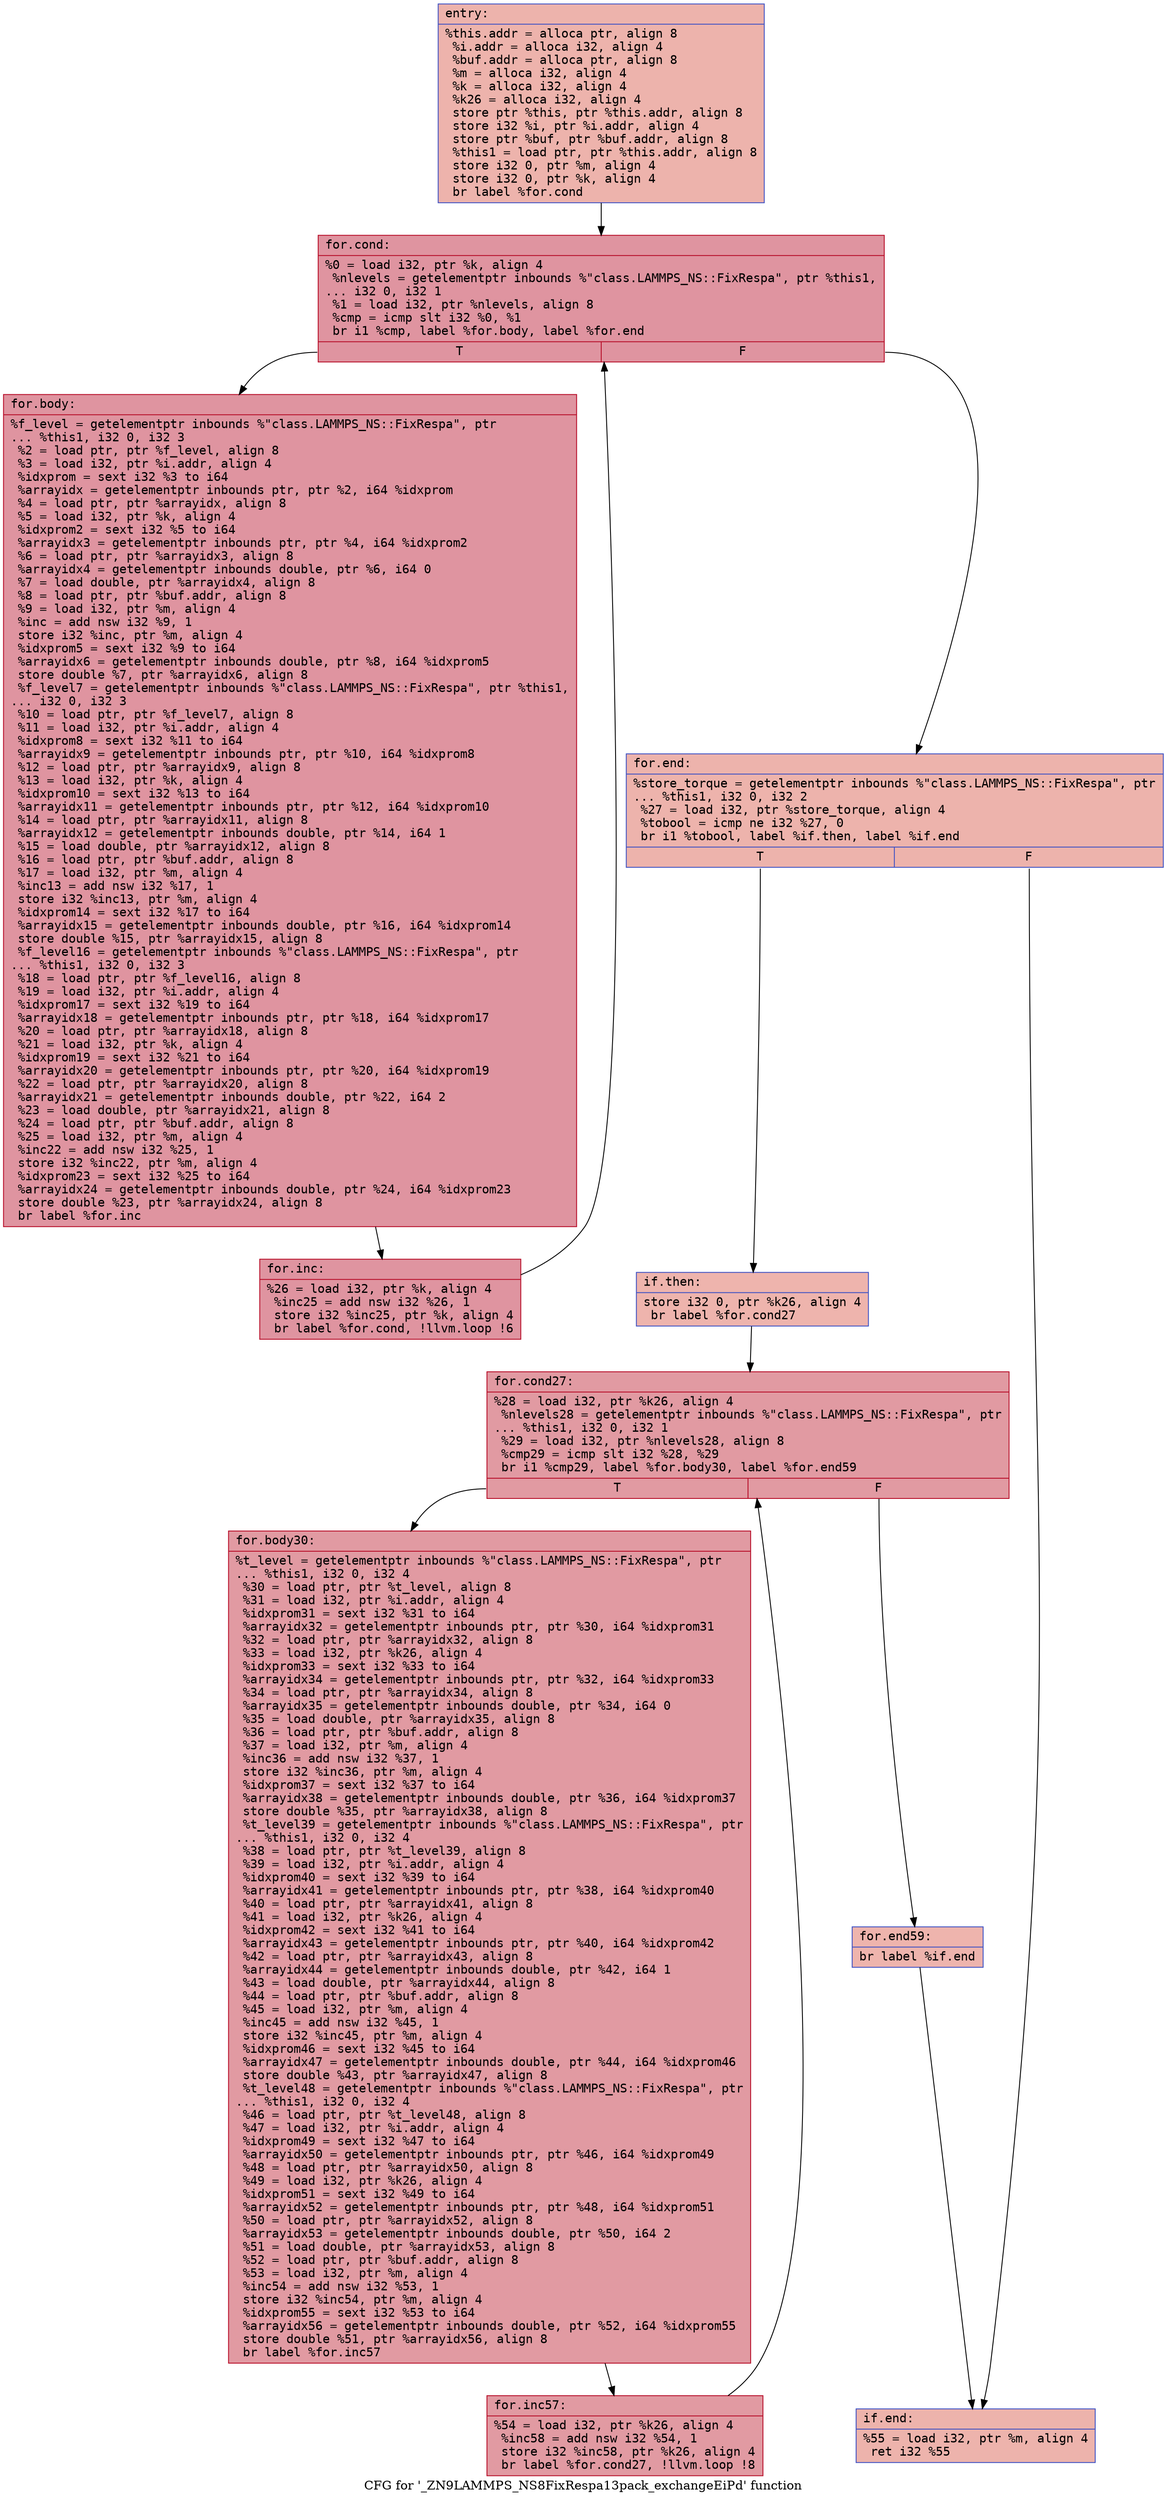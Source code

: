 digraph "CFG for '_ZN9LAMMPS_NS8FixRespa13pack_exchangeEiPd' function" {
	label="CFG for '_ZN9LAMMPS_NS8FixRespa13pack_exchangeEiPd' function";

	Node0x5625a2d0c530 [shape=record,color="#3d50c3ff", style=filled, fillcolor="#d6524470" fontname="Courier",label="{entry:\l|  %this.addr = alloca ptr, align 8\l  %i.addr = alloca i32, align 4\l  %buf.addr = alloca ptr, align 8\l  %m = alloca i32, align 4\l  %k = alloca i32, align 4\l  %k26 = alloca i32, align 4\l  store ptr %this, ptr %this.addr, align 8\l  store i32 %i, ptr %i.addr, align 4\l  store ptr %buf, ptr %buf.addr, align 8\l  %this1 = load ptr, ptr %this.addr, align 8\l  store i32 0, ptr %m, align 4\l  store i32 0, ptr %k, align 4\l  br label %for.cond\l}"];
	Node0x5625a2d0c530 -> Node0x5625a2d0f880[tooltip="entry -> for.cond\nProbability 100.00%" ];
	Node0x5625a2d0f880 [shape=record,color="#b70d28ff", style=filled, fillcolor="#b70d2870" fontname="Courier",label="{for.cond:\l|  %0 = load i32, ptr %k, align 4\l  %nlevels = getelementptr inbounds %\"class.LAMMPS_NS::FixRespa\", ptr %this1,\l... i32 0, i32 1\l  %1 = load i32, ptr %nlevels, align 8\l  %cmp = icmp slt i32 %0, %1\l  br i1 %cmp, label %for.body, label %for.end\l|{<s0>T|<s1>F}}"];
	Node0x5625a2d0f880:s0 -> Node0x5625a2d0fcd0[tooltip="for.cond -> for.body\nProbability 96.88%" ];
	Node0x5625a2d0f880:s1 -> Node0x5625a2d0fd20[tooltip="for.cond -> for.end\nProbability 3.12%" ];
	Node0x5625a2d0fcd0 [shape=record,color="#b70d28ff", style=filled, fillcolor="#b70d2870" fontname="Courier",label="{for.body:\l|  %f_level = getelementptr inbounds %\"class.LAMMPS_NS::FixRespa\", ptr\l... %this1, i32 0, i32 3\l  %2 = load ptr, ptr %f_level, align 8\l  %3 = load i32, ptr %i.addr, align 4\l  %idxprom = sext i32 %3 to i64\l  %arrayidx = getelementptr inbounds ptr, ptr %2, i64 %idxprom\l  %4 = load ptr, ptr %arrayidx, align 8\l  %5 = load i32, ptr %k, align 4\l  %idxprom2 = sext i32 %5 to i64\l  %arrayidx3 = getelementptr inbounds ptr, ptr %4, i64 %idxprom2\l  %6 = load ptr, ptr %arrayidx3, align 8\l  %arrayidx4 = getelementptr inbounds double, ptr %6, i64 0\l  %7 = load double, ptr %arrayidx4, align 8\l  %8 = load ptr, ptr %buf.addr, align 8\l  %9 = load i32, ptr %m, align 4\l  %inc = add nsw i32 %9, 1\l  store i32 %inc, ptr %m, align 4\l  %idxprom5 = sext i32 %9 to i64\l  %arrayidx6 = getelementptr inbounds double, ptr %8, i64 %idxprom5\l  store double %7, ptr %arrayidx6, align 8\l  %f_level7 = getelementptr inbounds %\"class.LAMMPS_NS::FixRespa\", ptr %this1,\l... i32 0, i32 3\l  %10 = load ptr, ptr %f_level7, align 8\l  %11 = load i32, ptr %i.addr, align 4\l  %idxprom8 = sext i32 %11 to i64\l  %arrayidx9 = getelementptr inbounds ptr, ptr %10, i64 %idxprom8\l  %12 = load ptr, ptr %arrayidx9, align 8\l  %13 = load i32, ptr %k, align 4\l  %idxprom10 = sext i32 %13 to i64\l  %arrayidx11 = getelementptr inbounds ptr, ptr %12, i64 %idxprom10\l  %14 = load ptr, ptr %arrayidx11, align 8\l  %arrayidx12 = getelementptr inbounds double, ptr %14, i64 1\l  %15 = load double, ptr %arrayidx12, align 8\l  %16 = load ptr, ptr %buf.addr, align 8\l  %17 = load i32, ptr %m, align 4\l  %inc13 = add nsw i32 %17, 1\l  store i32 %inc13, ptr %m, align 4\l  %idxprom14 = sext i32 %17 to i64\l  %arrayidx15 = getelementptr inbounds double, ptr %16, i64 %idxprom14\l  store double %15, ptr %arrayidx15, align 8\l  %f_level16 = getelementptr inbounds %\"class.LAMMPS_NS::FixRespa\", ptr\l... %this1, i32 0, i32 3\l  %18 = load ptr, ptr %f_level16, align 8\l  %19 = load i32, ptr %i.addr, align 4\l  %idxprom17 = sext i32 %19 to i64\l  %arrayidx18 = getelementptr inbounds ptr, ptr %18, i64 %idxprom17\l  %20 = load ptr, ptr %arrayidx18, align 8\l  %21 = load i32, ptr %k, align 4\l  %idxprom19 = sext i32 %21 to i64\l  %arrayidx20 = getelementptr inbounds ptr, ptr %20, i64 %idxprom19\l  %22 = load ptr, ptr %arrayidx20, align 8\l  %arrayidx21 = getelementptr inbounds double, ptr %22, i64 2\l  %23 = load double, ptr %arrayidx21, align 8\l  %24 = load ptr, ptr %buf.addr, align 8\l  %25 = load i32, ptr %m, align 4\l  %inc22 = add nsw i32 %25, 1\l  store i32 %inc22, ptr %m, align 4\l  %idxprom23 = sext i32 %25 to i64\l  %arrayidx24 = getelementptr inbounds double, ptr %24, i64 %idxprom23\l  store double %23, ptr %arrayidx24, align 8\l  br label %for.inc\l}"];
	Node0x5625a2d0fcd0 -> Node0x5625a2d123b0[tooltip="for.body -> for.inc\nProbability 100.00%" ];
	Node0x5625a2d123b0 [shape=record,color="#b70d28ff", style=filled, fillcolor="#b70d2870" fontname="Courier",label="{for.inc:\l|  %26 = load i32, ptr %k, align 4\l  %inc25 = add nsw i32 %26, 1\l  store i32 %inc25, ptr %k, align 4\l  br label %for.cond, !llvm.loop !6\l}"];
	Node0x5625a2d123b0 -> Node0x5625a2d0f880[tooltip="for.inc -> for.cond\nProbability 100.00%" ];
	Node0x5625a2d0fd20 [shape=record,color="#3d50c3ff", style=filled, fillcolor="#d6524470" fontname="Courier",label="{for.end:\l|  %store_torque = getelementptr inbounds %\"class.LAMMPS_NS::FixRespa\", ptr\l... %this1, i32 0, i32 2\l  %27 = load i32, ptr %store_torque, align 4\l  %tobool = icmp ne i32 %27, 0\l  br i1 %tobool, label %if.then, label %if.end\l|{<s0>T|<s1>F}}"];
	Node0x5625a2d0fd20:s0 -> Node0x5625a2d129c0[tooltip="for.end -> if.then\nProbability 62.50%" ];
	Node0x5625a2d0fd20:s1 -> Node0x5625a2d12a30[tooltip="for.end -> if.end\nProbability 37.50%" ];
	Node0x5625a2d129c0 [shape=record,color="#3d50c3ff", style=filled, fillcolor="#d8564670" fontname="Courier",label="{if.then:\l|  store i32 0, ptr %k26, align 4\l  br label %for.cond27\l}"];
	Node0x5625a2d129c0 -> Node0x5625a2d13210[tooltip="if.then -> for.cond27\nProbability 100.00%" ];
	Node0x5625a2d13210 [shape=record,color="#b70d28ff", style=filled, fillcolor="#bb1b2c70" fontname="Courier",label="{for.cond27:\l|  %28 = load i32, ptr %k26, align 4\l  %nlevels28 = getelementptr inbounds %\"class.LAMMPS_NS::FixRespa\", ptr\l... %this1, i32 0, i32 1\l  %29 = load i32, ptr %nlevels28, align 8\l  %cmp29 = icmp slt i32 %28, %29\l  br i1 %cmp29, label %for.body30, label %for.end59\l|{<s0>T|<s1>F}}"];
	Node0x5625a2d13210:s0 -> Node0x5625a2d135a0[tooltip="for.cond27 -> for.body30\nProbability 96.88%" ];
	Node0x5625a2d13210:s1 -> Node0x5625a2d007c0[tooltip="for.cond27 -> for.end59\nProbability 3.12%" ];
	Node0x5625a2d135a0 [shape=record,color="#b70d28ff", style=filled, fillcolor="#bb1b2c70" fontname="Courier",label="{for.body30:\l|  %t_level = getelementptr inbounds %\"class.LAMMPS_NS::FixRespa\", ptr\l... %this1, i32 0, i32 4\l  %30 = load ptr, ptr %t_level, align 8\l  %31 = load i32, ptr %i.addr, align 4\l  %idxprom31 = sext i32 %31 to i64\l  %arrayidx32 = getelementptr inbounds ptr, ptr %30, i64 %idxprom31\l  %32 = load ptr, ptr %arrayidx32, align 8\l  %33 = load i32, ptr %k26, align 4\l  %idxprom33 = sext i32 %33 to i64\l  %arrayidx34 = getelementptr inbounds ptr, ptr %32, i64 %idxprom33\l  %34 = load ptr, ptr %arrayidx34, align 8\l  %arrayidx35 = getelementptr inbounds double, ptr %34, i64 0\l  %35 = load double, ptr %arrayidx35, align 8\l  %36 = load ptr, ptr %buf.addr, align 8\l  %37 = load i32, ptr %m, align 4\l  %inc36 = add nsw i32 %37, 1\l  store i32 %inc36, ptr %m, align 4\l  %idxprom37 = sext i32 %37 to i64\l  %arrayidx38 = getelementptr inbounds double, ptr %36, i64 %idxprom37\l  store double %35, ptr %arrayidx38, align 8\l  %t_level39 = getelementptr inbounds %\"class.LAMMPS_NS::FixRespa\", ptr\l... %this1, i32 0, i32 4\l  %38 = load ptr, ptr %t_level39, align 8\l  %39 = load i32, ptr %i.addr, align 4\l  %idxprom40 = sext i32 %39 to i64\l  %arrayidx41 = getelementptr inbounds ptr, ptr %38, i64 %idxprom40\l  %40 = load ptr, ptr %arrayidx41, align 8\l  %41 = load i32, ptr %k26, align 4\l  %idxprom42 = sext i32 %41 to i64\l  %arrayidx43 = getelementptr inbounds ptr, ptr %40, i64 %idxprom42\l  %42 = load ptr, ptr %arrayidx43, align 8\l  %arrayidx44 = getelementptr inbounds double, ptr %42, i64 1\l  %43 = load double, ptr %arrayidx44, align 8\l  %44 = load ptr, ptr %buf.addr, align 8\l  %45 = load i32, ptr %m, align 4\l  %inc45 = add nsw i32 %45, 1\l  store i32 %inc45, ptr %m, align 4\l  %idxprom46 = sext i32 %45 to i64\l  %arrayidx47 = getelementptr inbounds double, ptr %44, i64 %idxprom46\l  store double %43, ptr %arrayidx47, align 8\l  %t_level48 = getelementptr inbounds %\"class.LAMMPS_NS::FixRespa\", ptr\l... %this1, i32 0, i32 4\l  %46 = load ptr, ptr %t_level48, align 8\l  %47 = load i32, ptr %i.addr, align 4\l  %idxprom49 = sext i32 %47 to i64\l  %arrayidx50 = getelementptr inbounds ptr, ptr %46, i64 %idxprom49\l  %48 = load ptr, ptr %arrayidx50, align 8\l  %49 = load i32, ptr %k26, align 4\l  %idxprom51 = sext i32 %49 to i64\l  %arrayidx52 = getelementptr inbounds ptr, ptr %48, i64 %idxprom51\l  %50 = load ptr, ptr %arrayidx52, align 8\l  %arrayidx53 = getelementptr inbounds double, ptr %50, i64 2\l  %51 = load double, ptr %arrayidx53, align 8\l  %52 = load ptr, ptr %buf.addr, align 8\l  %53 = load i32, ptr %m, align 4\l  %inc54 = add nsw i32 %53, 1\l  store i32 %inc54, ptr %m, align 4\l  %idxprom55 = sext i32 %53 to i64\l  %arrayidx56 = getelementptr inbounds double, ptr %52, i64 %idxprom55\l  store double %51, ptr %arrayidx56, align 8\l  br label %for.inc57\l}"];
	Node0x5625a2d135a0 -> Node0x5625a2d18350[tooltip="for.body30 -> for.inc57\nProbability 100.00%" ];
	Node0x5625a2d18350 [shape=record,color="#b70d28ff", style=filled, fillcolor="#bb1b2c70" fontname="Courier",label="{for.inc57:\l|  %54 = load i32, ptr %k26, align 4\l  %inc58 = add nsw i32 %54, 1\l  store i32 %inc58, ptr %k26, align 4\l  br label %for.cond27, !llvm.loop !8\l}"];
	Node0x5625a2d18350 -> Node0x5625a2d13210[tooltip="for.inc57 -> for.cond27\nProbability 100.00%" ];
	Node0x5625a2d007c0 [shape=record,color="#3d50c3ff", style=filled, fillcolor="#d8564670" fontname="Courier",label="{for.end59:\l|  br label %if.end\l}"];
	Node0x5625a2d007c0 -> Node0x5625a2d12a30[tooltip="for.end59 -> if.end\nProbability 100.00%" ];
	Node0x5625a2d12a30 [shape=record,color="#3d50c3ff", style=filled, fillcolor="#d6524470" fontname="Courier",label="{if.end:\l|  %55 = load i32, ptr %m, align 4\l  ret i32 %55\l}"];
}
